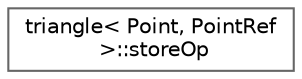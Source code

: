 digraph "Graphical Class Hierarchy"
{
 // LATEX_PDF_SIZE
  bgcolor="transparent";
  edge [fontname=Helvetica,fontsize=10,labelfontname=Helvetica,labelfontsize=10];
  node [fontname=Helvetica,fontsize=10,shape=box,height=0.2,width=0.4];
  rankdir="LR";
  Node0 [id="Node000000",label="triangle\< Point, PointRef\l \>::storeOp",height=0.2,width=0.4,color="grey40", fillcolor="white", style="filled",URL="$classFoam_1_1triangle_1_1storeOp.html",tooltip=" "];
}
